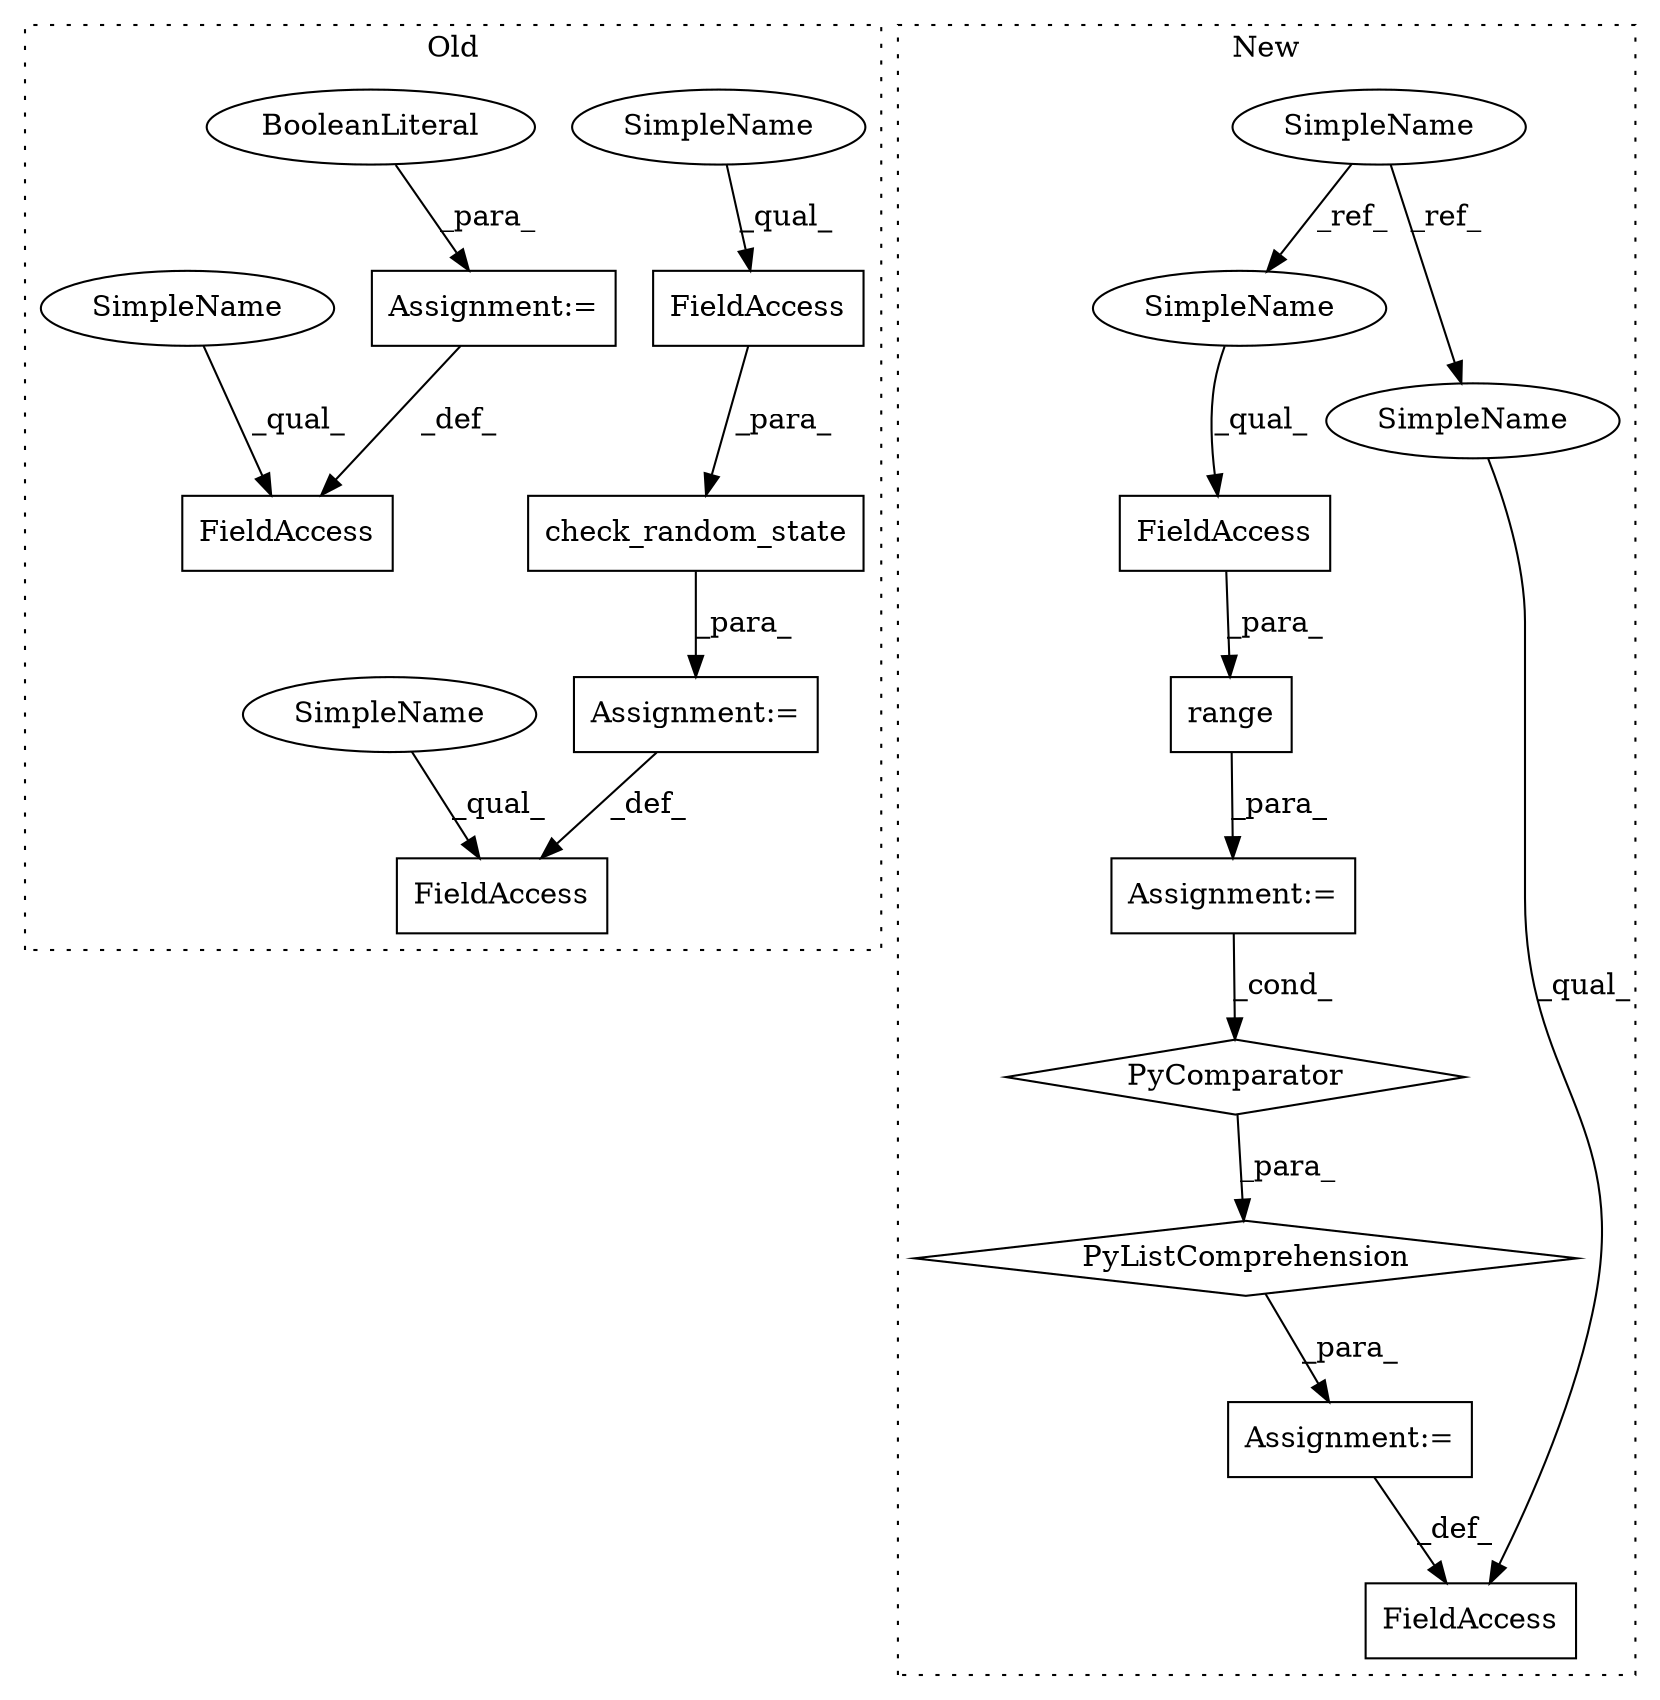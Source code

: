 digraph G {
subgraph cluster0 {
1 [label="check_random_state" a="32" s="883,918" l="19,1" shape="box"];
3 [label="FieldAccess" a="22" s="902" l="16" shape="box"];
6 [label="FieldAccess" a="22" s="925" l="30" shape="box"];
9 [label="Assignment:=" a="7" s="955" l="1" shape="box"];
10 [label="BooleanLiteral" a="9" s="956" l="5" shape="ellipse"];
12 [label="FieldAccess" a="22" s="864" l="18" shape="box"];
13 [label="Assignment:=" a="7" s="882" l="1" shape="box"];
18 [label="SimpleName" a="42" s="902" l="4" shape="ellipse"];
19 [label="SimpleName" a="42" s="864" l="4" shape="ellipse"];
20 [label="SimpleName" a="42" s="925" l="4" shape="ellipse"];
label = "Old";
style="dotted";
}
subgraph cluster1 {
2 [label="PyComparator" a="113" s="1269" l="37" shape="diamond"];
4 [label="FieldAccess" a="22" s="1186" l="12" shape="box"];
5 [label="SimpleName" a="42" s="879" l="4" shape="ellipse"];
7 [label="Assignment:=" a="7" s="1198" l="12" shape="box"];
8 [label="Assignment:=" a="7" s="1269" l="37" shape="box"];
11 [label="PyListComprehension" a="109" s="1210" l="104" shape="diamond"];
14 [label="FieldAccess" a="22" s="1282" l="14" shape="box"];
15 [label="range" a="32" s="1276,1296" l="6,1" shape="box"];
16 [label="SimpleName" a="42" s="1282" l="4" shape="ellipse"];
17 [label="SimpleName" a="42" s="1186" l="4" shape="ellipse"];
label = "New";
style="dotted";
}
1 -> 13 [label="_para_"];
2 -> 11 [label="_para_"];
3 -> 1 [label="_para_"];
5 -> 16 [label="_ref_"];
5 -> 17 [label="_ref_"];
7 -> 4 [label="_def_"];
8 -> 2 [label="_cond_"];
9 -> 6 [label="_def_"];
10 -> 9 [label="_para_"];
11 -> 7 [label="_para_"];
13 -> 12 [label="_def_"];
14 -> 15 [label="_para_"];
15 -> 8 [label="_para_"];
16 -> 14 [label="_qual_"];
17 -> 4 [label="_qual_"];
18 -> 3 [label="_qual_"];
19 -> 12 [label="_qual_"];
20 -> 6 [label="_qual_"];
}